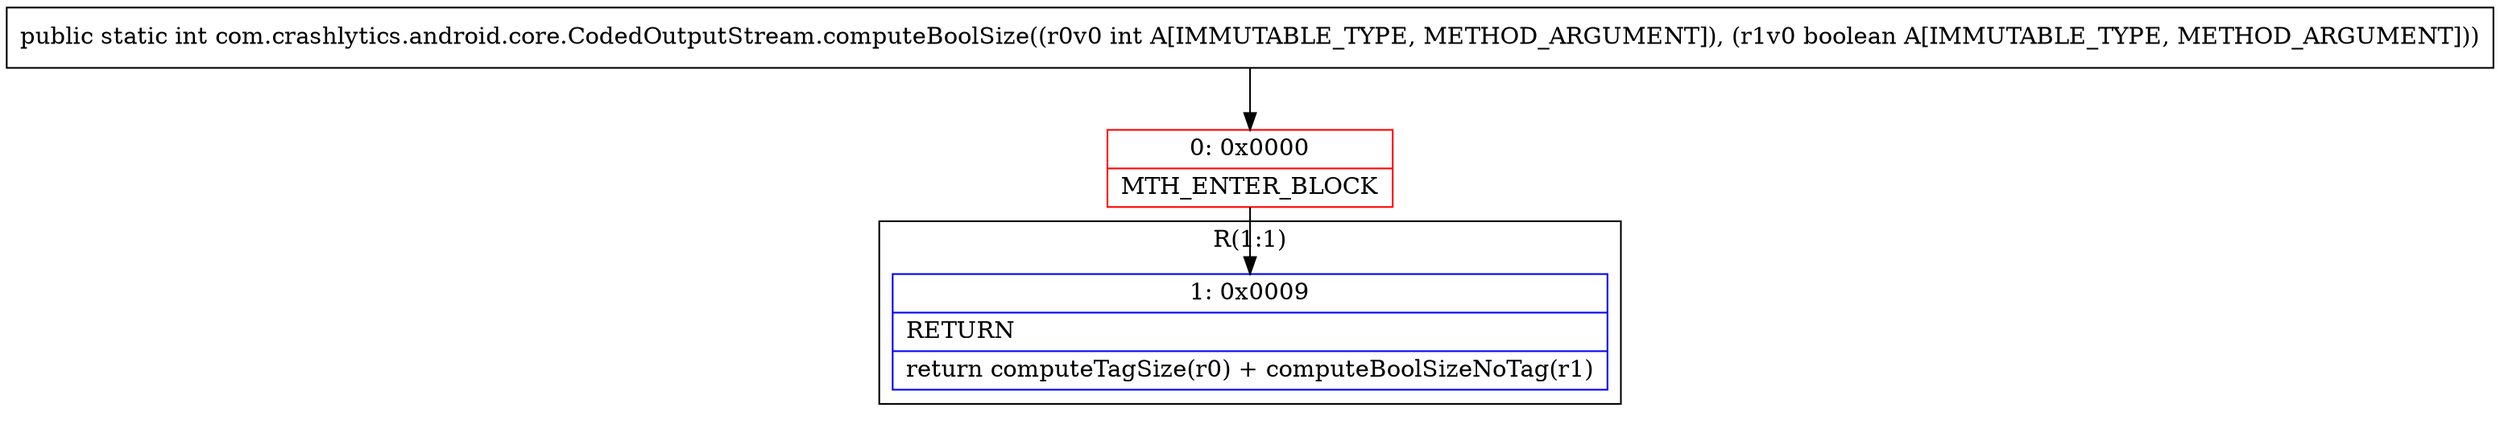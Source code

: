 digraph "CFG forcom.crashlytics.android.core.CodedOutputStream.computeBoolSize(IZ)I" {
subgraph cluster_Region_733178447 {
label = "R(1:1)";
node [shape=record,color=blue];
Node_1 [shape=record,label="{1\:\ 0x0009|RETURN\l|return computeTagSize(r0) + computeBoolSizeNoTag(r1)\l}"];
}
Node_0 [shape=record,color=red,label="{0\:\ 0x0000|MTH_ENTER_BLOCK\l}"];
MethodNode[shape=record,label="{public static int com.crashlytics.android.core.CodedOutputStream.computeBoolSize((r0v0 int A[IMMUTABLE_TYPE, METHOD_ARGUMENT]), (r1v0 boolean A[IMMUTABLE_TYPE, METHOD_ARGUMENT])) }"];
MethodNode -> Node_0;
Node_0 -> Node_1;
}

